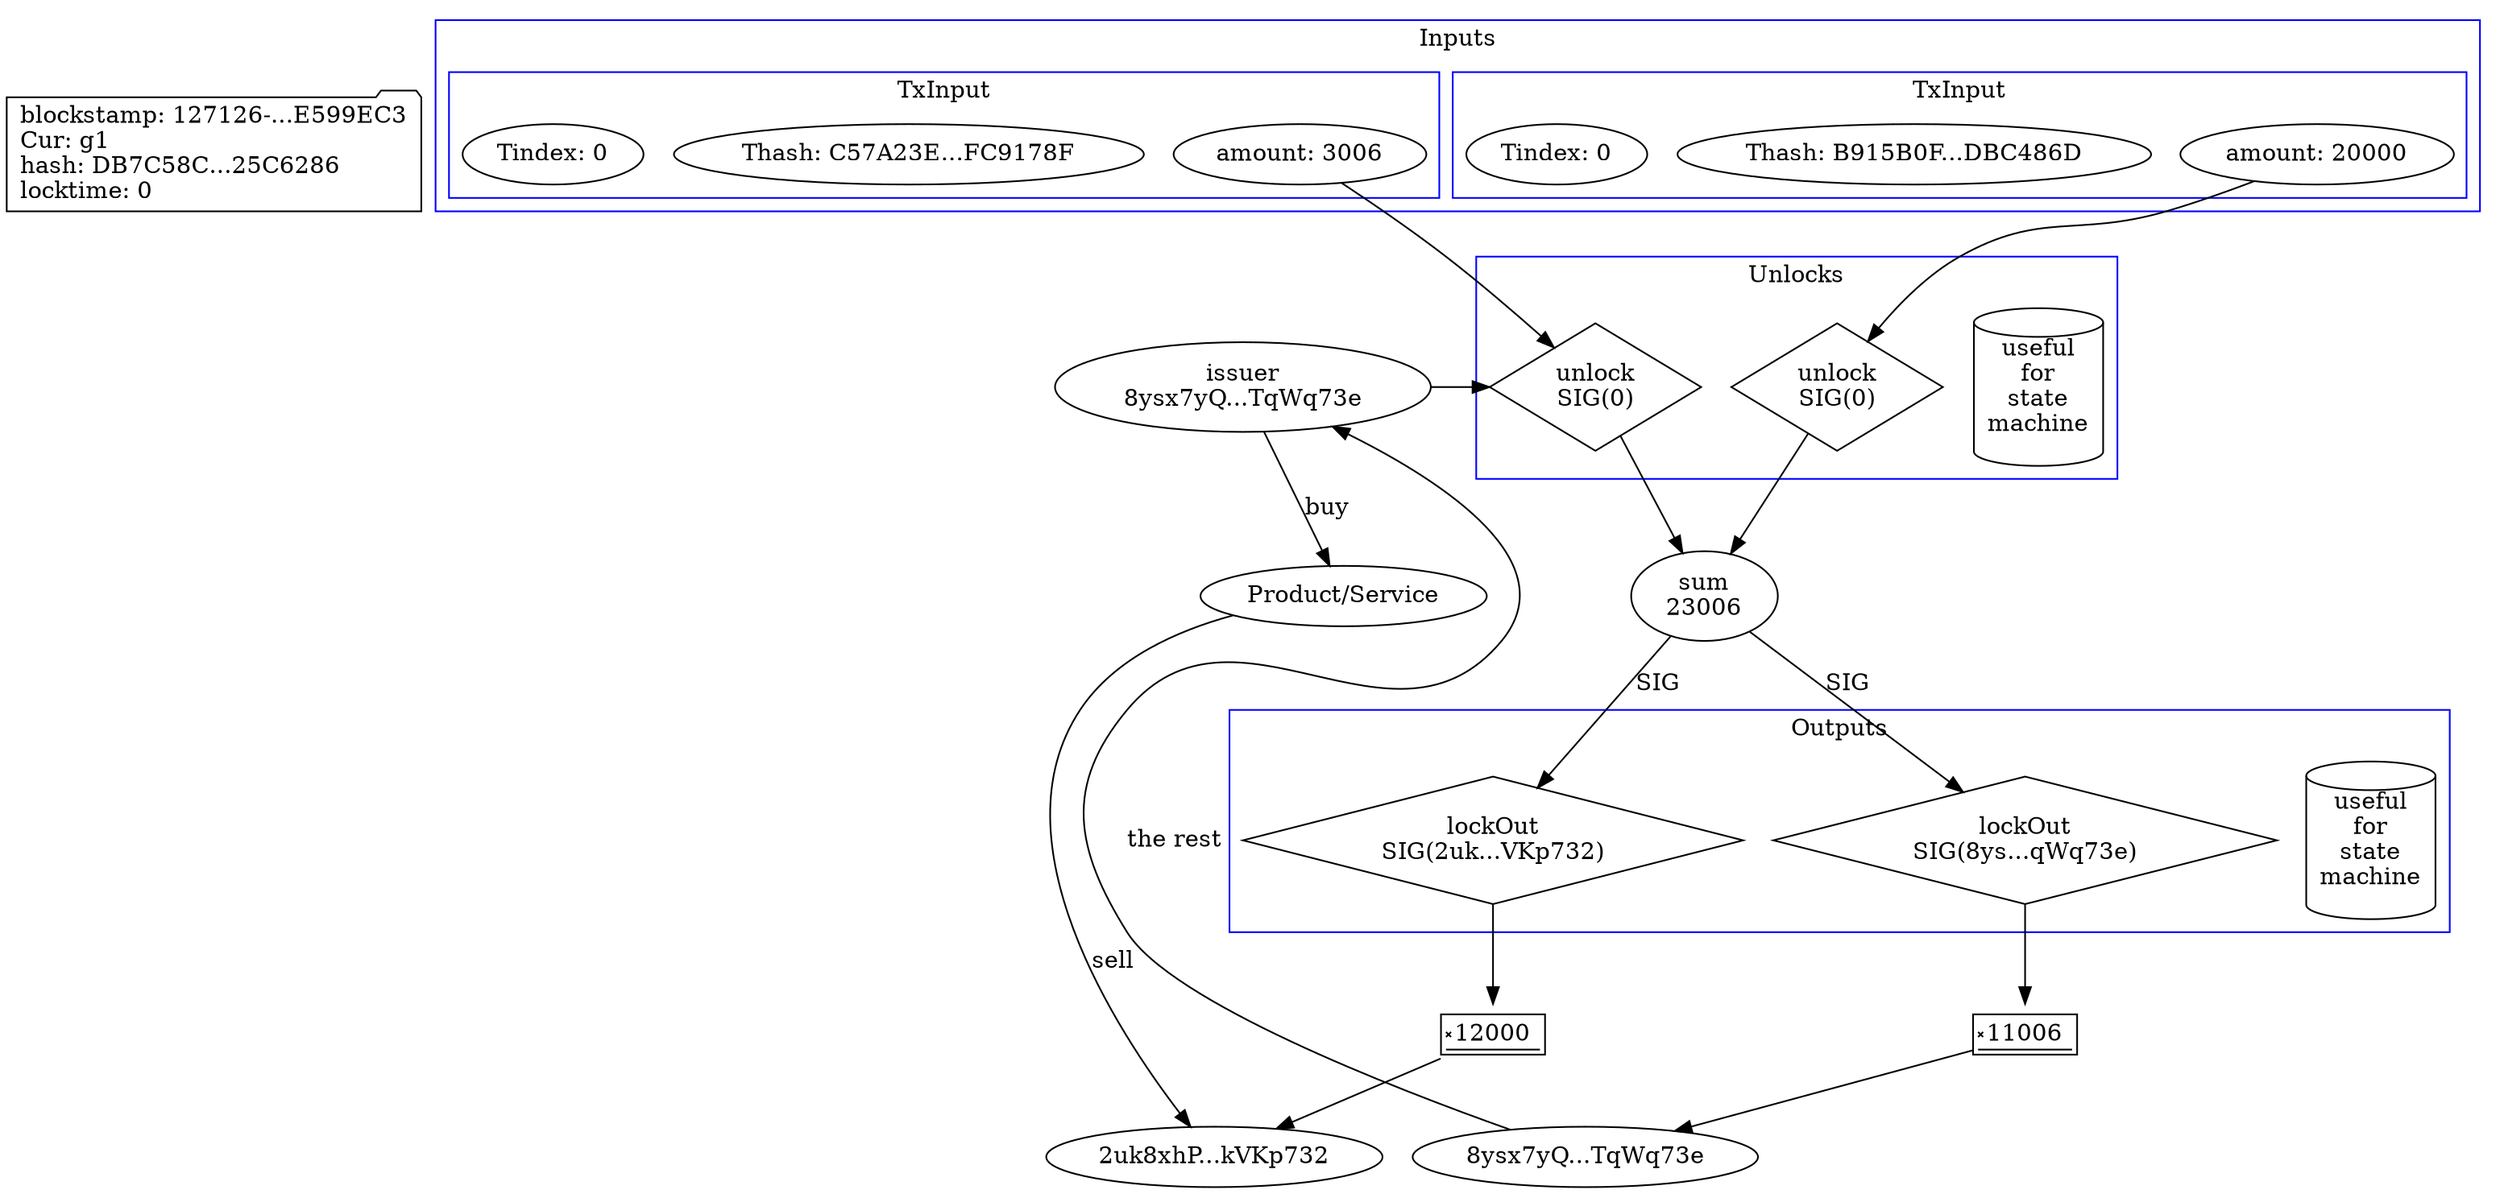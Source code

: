 digraph{
	graph [rankdir=TB];
	info [labeljust=l, shape=folder, label="blockstamp: 127126-...E599EC3\lCur: g1\lhash: DB7C58C...25C6286\llocktime: 0\l", URL="/graphviz/svg/block/127126"];
	good [label="Product/Service\n"];
	sum [label="sum\n23006"];
	{rank = same; good; sum;}

	subgraph cluster_inputs{
		label="Inputs";
		color=blue;
		labelloc=t;

	subgraph cluster_input1492267418{
		graph [rankdir=LR];
		label="TxInput";
		input1492267418 [label="amount: 3006"];
		thash1492267418 [label="Thash: C57A23E...FC9178F"];
		tindex1492267418 [label="Tindex: 0"];
	}

	subgraph cluster_input96243379{
		graph [rankdir=LR];
		label="TxInput";
		input96243379 [label="amount: 20000"];
		thash96243379 [label="Thash: B915B0F...DBC486D"];
		tindex96243379 [label="Tindex: 0"];
	}
	}

	subgraph cluster_unlocks{
		label="Unlocks";
		color=blue;
		labelloc=t;
		dbu [label="useful\nfor\nstate\nmachine", shape=cylinder];
		unlock1011859914 [label="unlock\nSIG(0)", shape=diamond];
		input1492267418 -> unlock1011859914 ;
		unlock55351853 [label="unlock\nSIG(0)", shape=diamond];
		input96243379 -> unlock55351853 ;
	}

		unlock1011859914 -> sum ;
		unlock55351853 -> sum ;

	subgraph cluster_outputs{
		label="Outputs";
		color=blue;
		labelloc=t;
		dbo [label="useful\nfor\nstate\nmachine", shape=cylinder];
		lockOut1712282018 [label="lockOut\nSIG(2uk...VKp732)", shape=diamond];
		lockOut24459964 [label="lockOut\nSIG(8ys...qWq73e)", shape=diamond];
	}
		amountOut1712282018 [label="12000", shape=signature];
		sum -> lockOut1712282018 [label="SIG",weight=10];
		_dest2uk8xhPMuVvQtM8gQE9q5V8PDZoFBJUBx3SKtkVKp732 [label="2uk8xhP...kVKp732", weight=0];
		amountOut1712282018 -> _dest2uk8xhPMuVvQtM8gQE9q5V8PDZoFBJUBx3SKtkVKp732 [weight=0];
		good -> _dest2uk8xhPMuVvQtM8gQE9q5V8PDZoFBJUBx3SKtkVKp732[label="sell", weight=0];
		lockOut1712282018 -> amountOut1712282018;
		amountOut24459964 [label="11006", shape=signature];
		sum -> lockOut24459964 [label="SIG",weight=10];
		_dest8ysx7yQe47ffx379Evv3R6Qys86ekmVxwYTiVTqWq73e [label="8ysx7yQ...TqWq73e", weight=0];
		amountOut24459964 -> _dest8ysx7yQe47ffx379Evv3R6Qys86ekmVxwYTiVTqWq73e [weight=0];
		_8ysx7yQe47ffx379Evv3R6Qys86ekmVxwYTiVTqWq73e -> _dest8ysx7yQe47ffx379Evv3R6Qys86ekmVxwYTiVTqWq73e [weight=0, dir=back, label="the rest"];
		lockOut24459964 -> amountOut24459964;
	_8ysx7yQe47ffx379Evv3R6Qys86ekmVxwYTiVTqWq73e [label="issuer\n8ysx7yQ...TqWq73e"];
	_8ysx7yQe47ffx379Evv3R6Qys86ekmVxwYTiVTqWq73e -> unlock1011859914 [weight=0];
	_8ysx7yQe47ffx379Evv3R6Qys86ekmVxwYTiVTqWq73e -> good [label="buy", weight=0];

}

